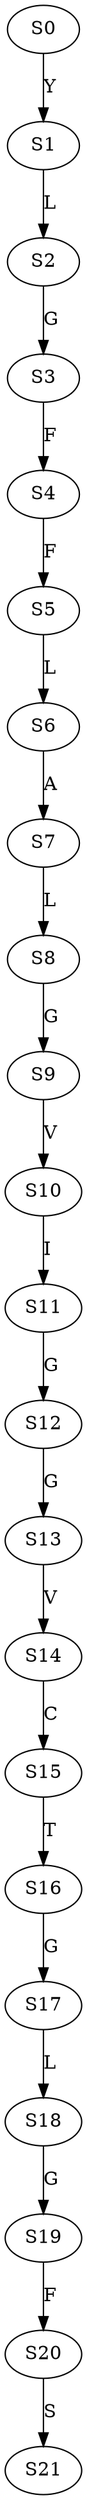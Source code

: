 strict digraph  {
	S0 -> S1 [ label = Y ];
	S1 -> S2 [ label = L ];
	S2 -> S3 [ label = G ];
	S3 -> S4 [ label = F ];
	S4 -> S5 [ label = F ];
	S5 -> S6 [ label = L ];
	S6 -> S7 [ label = A ];
	S7 -> S8 [ label = L ];
	S8 -> S9 [ label = G ];
	S9 -> S10 [ label = V ];
	S10 -> S11 [ label = I ];
	S11 -> S12 [ label = G ];
	S12 -> S13 [ label = G ];
	S13 -> S14 [ label = V ];
	S14 -> S15 [ label = C ];
	S15 -> S16 [ label = T ];
	S16 -> S17 [ label = G ];
	S17 -> S18 [ label = L ];
	S18 -> S19 [ label = G ];
	S19 -> S20 [ label = F ];
	S20 -> S21 [ label = S ];
}
